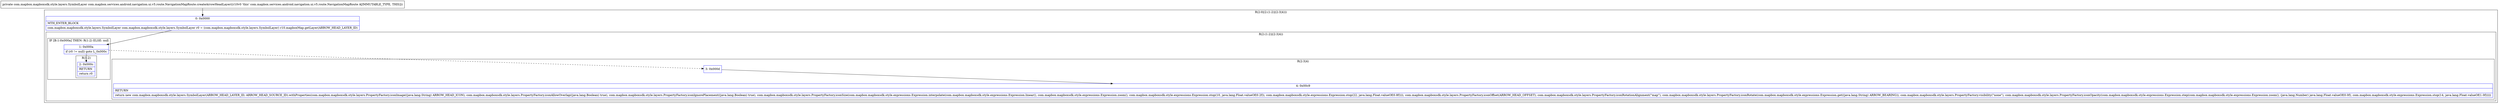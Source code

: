 digraph "CFG forcom.mapbox.services.android.navigation.ui.v5.route.NavigationMapRoute.createArrowHeadLayer()Lcom\/mapbox\/mapboxsdk\/style\/layers\/SymbolLayer;" {
subgraph cluster_Region_357257121 {
label = "R(2:0|(2:(1:2)|(2:3|4)))";
node [shape=record,color=blue];
Node_0 [shape=record,label="{0\:\ 0x0000|MTH_ENTER_BLOCK\l|com.mapbox.mapboxsdk.style.layers.SymbolLayer com.mapbox.mapboxsdk.style.layers.SymbolLayer r0 = (com.mapbox.mapboxsdk.style.layers.SymbolLayer) r10.mapboxMap.getLayer(ARROW_HEAD_LAYER_ID)\l}"];
subgraph cluster_Region_1722511571 {
label = "R(2:(1:2)|(2:3|4))";
node [shape=record,color=blue];
subgraph cluster_IfRegion_1783033799 {
label = "IF [B:1:0x000a] THEN: R(1:2) ELSE: null";
node [shape=record,color=blue];
Node_1 [shape=record,label="{1\:\ 0x000a|if (r0 != null) goto L_0x000c\l}"];
subgraph cluster_Region_1671977863 {
label = "R(1:2)";
node [shape=record,color=blue];
Node_2 [shape=record,label="{2\:\ 0x000c|RETURN\l|return r0\l}"];
}
}
subgraph cluster_Region_784079387 {
label = "R(2:3|4)";
node [shape=record,color=blue];
Node_3 [shape=record,label="{3\:\ 0x000d}"];
Node_4 [shape=record,label="{4\:\ 0x00c9|RETURN\l|return new com.mapbox.mapboxsdk.style.layers.SymbolLayer(ARROW_HEAD_LAYER_ID, ARROW_HEAD_SOURCE_ID).withProperties(com.mapbox.mapboxsdk.style.layers.PropertyFactory.iconImage((java.lang.String) ARROW_HEAD_ICON), com.mapbox.mapboxsdk.style.layers.PropertyFactory.iconAllowOverlap((java.lang.Boolean) true), com.mapbox.mapboxsdk.style.layers.PropertyFactory.iconIgnorePlacement((java.lang.Boolean) true), com.mapbox.mapboxsdk.style.layers.PropertyFactory.iconSize(com.mapbox.mapboxsdk.style.expressions.Expression.interpolate(com.mapbox.mapboxsdk.style.expressions.Expression.linear(), com.mapbox.mapboxsdk.style.expressions.Expression.zoom(), com.mapbox.mapboxsdk.style.expressions.Expression.stop(10, java.lang.Float.valueOf(0.2f)), com.mapbox.mapboxsdk.style.expressions.Expression.stop(22, java.lang.Float.valueOf(0.8f)))), com.mapbox.mapboxsdk.style.layers.PropertyFactory.iconOffset(ARROW_HEAD_OFFSET), com.mapbox.mapboxsdk.style.layers.PropertyFactory.iconRotationAlignment(\"map\"), com.mapbox.mapboxsdk.style.layers.PropertyFactory.iconRotate(com.mapbox.mapboxsdk.style.expressions.Expression.get((java.lang.String) ARROW_BEARING)), com.mapbox.mapboxsdk.style.layers.PropertyFactory.visibility(\"none\"), com.mapbox.mapboxsdk.style.layers.PropertyFactory.iconOpacity(com.mapbox.mapboxsdk.style.expressions.Expression.step(com.mapbox.mapboxsdk.style.expressions.Expression.zoom(), (java.lang.Number) java.lang.Float.valueOf(0.0f), com.mapbox.mapboxsdk.style.expressions.Expression.stop(14, java.lang.Float.valueOf(1.0f)))))\l}"];
}
}
}
MethodNode[shape=record,label="{private com.mapbox.mapboxsdk.style.layers.SymbolLayer com.mapbox.services.android.navigation.ui.v5.route.NavigationMapRoute.createArrowHeadLayer((r10v0 'this' com.mapbox.services.android.navigation.ui.v5.route.NavigationMapRoute A[IMMUTABLE_TYPE, THIS])) }"];
MethodNode -> Node_0;
Node_0 -> Node_1;
Node_1 -> Node_2;
Node_1 -> Node_3[style=dashed];
Node_3 -> Node_4;
}

